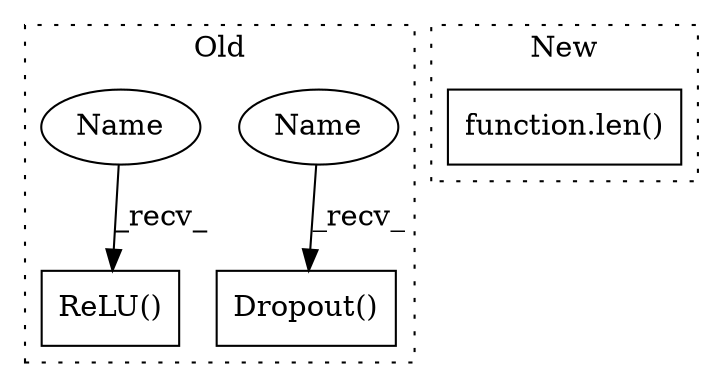 digraph G {
subgraph cluster0 {
1 [label="ReLU()" a="75" s="1523" l="9" shape="box"];
3 [label="Dropout()" a="75" s="1622" l="26" shape="box"];
4 [label="Name" a="87" s="1622" l="2" shape="ellipse"];
5 [label="Name" a="87" s="1523" l="2" shape="ellipse"];
label = "Old";
style="dotted";
}
subgraph cluster1 {
2 [label="function.len()" a="75" s="1461,1483" l="4,1" shape="box"];
label = "New";
style="dotted";
}
4 -> 3 [label="_recv_"];
5 -> 1 [label="_recv_"];
}